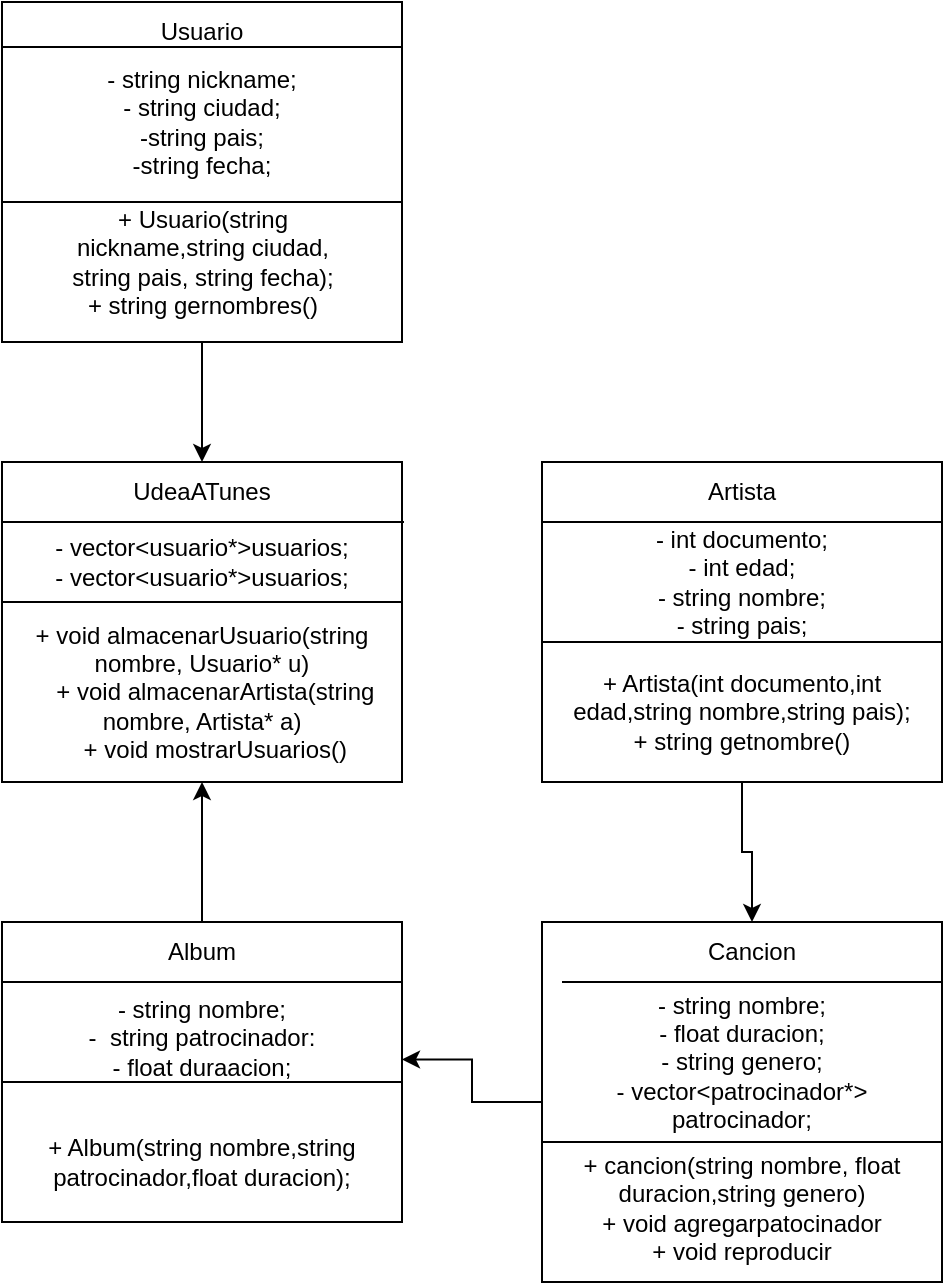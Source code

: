 <mxfile version="27.0.3">
  <diagram name="Página-1" id="mewPu_KN77g7gaSUnIGy">
    <mxGraphModel dx="1025" dy="417" grid="1" gridSize="10" guides="1" tooltips="1" connect="1" arrows="1" fold="1" page="1" pageScale="1" pageWidth="827" pageHeight="1169" math="0" shadow="0">
      <root>
        <mxCell id="0" />
        <mxCell id="1" parent="0" />
        <mxCell id="LiCzz8mnabV_Poh5ClE3-23" style="edgeStyle=orthogonalEdgeStyle;rounded=0;orthogonalLoop=1;jettySize=auto;html=1;entryX=0.5;entryY=0;entryDx=0;entryDy=0;" edge="1" parent="1" source="LiCzz8mnabV_Poh5ClE3-3" target="LiCzz8mnabV_Poh5ClE3-18">
          <mxGeometry relative="1" as="geometry" />
        </mxCell>
        <mxCell id="LiCzz8mnabV_Poh5ClE3-3" value="" style="rounded=0;whiteSpace=wrap;html=1;" vertex="1" parent="1">
          <mxGeometry x="290" y="60" width="200" height="170" as="geometry" />
        </mxCell>
        <mxCell id="LiCzz8mnabV_Poh5ClE3-4" value="Usuario" style="text;html=1;align=center;verticalAlign=middle;whiteSpace=wrap;rounded=0;" vertex="1" parent="1">
          <mxGeometry x="290" y="60" width="200" height="30" as="geometry" />
        </mxCell>
        <mxCell id="LiCzz8mnabV_Poh5ClE3-6" value="" style="endArrow=none;html=1;rounded=0;exitX=1;exitY=0.75;exitDx=0;exitDy=0;entryX=0;entryY=0.75;entryDx=0;entryDy=0;" edge="1" parent="1" source="LiCzz8mnabV_Poh5ClE3-4" target="LiCzz8mnabV_Poh5ClE3-4">
          <mxGeometry width="50" height="50" relative="1" as="geometry">
            <mxPoint x="390" y="430" as="sourcePoint" />
            <mxPoint x="440" y="380" as="targetPoint" />
          </mxGeometry>
        </mxCell>
        <mxCell id="LiCzz8mnabV_Poh5ClE3-13" value="- string nickname;&lt;div&gt;- string ciudad;&lt;/div&gt;&lt;div&gt;-string pais;&lt;/div&gt;&lt;div&gt;-string fecha;&lt;/div&gt;" style="text;html=1;align=center;verticalAlign=middle;whiteSpace=wrap;rounded=0;" vertex="1" parent="1">
          <mxGeometry x="290" y="80" width="200" height="80" as="geometry" />
        </mxCell>
        <mxCell id="LiCzz8mnabV_Poh5ClE3-15" value="" style="endArrow=none;html=1;rounded=0;entryX=1;entryY=1;entryDx=0;entryDy=0;exitX=0;exitY=1;exitDx=0;exitDy=0;" edge="1" parent="1" source="LiCzz8mnabV_Poh5ClE3-13" target="LiCzz8mnabV_Poh5ClE3-13">
          <mxGeometry width="50" height="50" relative="1" as="geometry">
            <mxPoint x="250" y="170" as="sourcePoint" />
            <mxPoint x="440" y="180" as="targetPoint" />
          </mxGeometry>
        </mxCell>
        <mxCell id="LiCzz8mnabV_Poh5ClE3-16" value="+ Usuario(string nickname,string ciudad, string pais, string fecha);&lt;div&gt;+ string gernombres()&lt;/div&gt;" style="text;html=1;align=center;verticalAlign=middle;whiteSpace=wrap;rounded=0;" vertex="1" parent="1">
          <mxGeometry x="317.5" y="160" width="145" height="60" as="geometry" />
        </mxCell>
        <mxCell id="LiCzz8mnabV_Poh5ClE3-17" value="" style="rounded=0;whiteSpace=wrap;html=1;" vertex="1" parent="1">
          <mxGeometry x="290" y="290" width="200" height="160" as="geometry" />
        </mxCell>
        <mxCell id="LiCzz8mnabV_Poh5ClE3-18" value="UdeaATunes" style="text;html=1;align=center;verticalAlign=middle;whiteSpace=wrap;rounded=0;" vertex="1" parent="1">
          <mxGeometry x="290" y="290" width="200" height="30" as="geometry" />
        </mxCell>
        <mxCell id="LiCzz8mnabV_Poh5ClE3-19" value="" style="endArrow=none;html=1;rounded=0;exitX=0;exitY=1;exitDx=0;exitDy=0;" edge="1" parent="1" source="LiCzz8mnabV_Poh5ClE3-18">
          <mxGeometry width="50" height="50" relative="1" as="geometry">
            <mxPoint x="390" y="350" as="sourcePoint" />
            <mxPoint x="491" y="320" as="targetPoint" />
          </mxGeometry>
        </mxCell>
        <mxCell id="LiCzz8mnabV_Poh5ClE3-20" value="- vector&amp;lt;usuario*&amp;gt;usuarios;&lt;div&gt;- vector&amp;lt;usuario*&amp;gt;usuarios;&lt;/div&gt;" style="text;html=1;align=center;verticalAlign=middle;whiteSpace=wrap;rounded=0;" vertex="1" parent="1">
          <mxGeometry x="290" y="320" width="200" height="40" as="geometry" />
        </mxCell>
        <mxCell id="LiCzz8mnabV_Poh5ClE3-21" value="" style="endArrow=none;html=1;rounded=0;exitX=0;exitY=1;exitDx=0;exitDy=0;entryX=1;entryY=1;entryDx=0;entryDy=0;" edge="1" parent="1" source="LiCzz8mnabV_Poh5ClE3-20" target="LiCzz8mnabV_Poh5ClE3-20">
          <mxGeometry width="50" height="50" relative="1" as="geometry">
            <mxPoint x="390" y="350" as="sourcePoint" />
            <mxPoint x="440" y="300" as="targetPoint" />
          </mxGeometry>
        </mxCell>
        <mxCell id="LiCzz8mnabV_Poh5ClE3-22" value="+ void almacenarUsuario(string nombre, Usuario* u)&#xa;    + void almacenarArtista(string nombre, Artista* a)&#xa;    + void mostrarUsuarios()" style="text;html=1;align=center;verticalAlign=middle;whiteSpace=wrap;rounded=0;" vertex="1" parent="1">
          <mxGeometry x="290" y="360" width="200" height="90" as="geometry" />
        </mxCell>
        <mxCell id="LiCzz8mnabV_Poh5ClE3-24" value="" style="rounded=0;whiteSpace=wrap;html=1;" vertex="1" parent="1">
          <mxGeometry x="290" y="520" width="200" height="150" as="geometry" />
        </mxCell>
        <mxCell id="LiCzz8mnabV_Poh5ClE3-32" style="edgeStyle=orthogonalEdgeStyle;rounded=0;orthogonalLoop=1;jettySize=auto;html=1;exitX=0.5;exitY=0;exitDx=0;exitDy=0;entryX=0.5;entryY=1;entryDx=0;entryDy=0;" edge="1" parent="1" source="LiCzz8mnabV_Poh5ClE3-25" target="LiCzz8mnabV_Poh5ClE3-22">
          <mxGeometry relative="1" as="geometry" />
        </mxCell>
        <mxCell id="LiCzz8mnabV_Poh5ClE3-25" value="Album" style="text;html=1;align=center;verticalAlign=middle;whiteSpace=wrap;rounded=0;" vertex="1" parent="1">
          <mxGeometry x="290" y="520" width="200" height="30" as="geometry" />
        </mxCell>
        <mxCell id="LiCzz8mnabV_Poh5ClE3-26" value="" style="endArrow=none;html=1;rounded=0;exitX=0;exitY=1;exitDx=0;exitDy=0;entryX=1;entryY=1;entryDx=0;entryDy=0;" edge="1" parent="1" source="LiCzz8mnabV_Poh5ClE3-25" target="LiCzz8mnabV_Poh5ClE3-25">
          <mxGeometry width="50" height="50" relative="1" as="geometry">
            <mxPoint x="390" y="550" as="sourcePoint" />
            <mxPoint x="440" y="500" as="targetPoint" />
          </mxGeometry>
        </mxCell>
        <mxCell id="LiCzz8mnabV_Poh5ClE3-27" value="- string nombre;&lt;div&gt;-&amp;nbsp; string patrocinador:&lt;/div&gt;&lt;div&gt;- float duraacion;&lt;/div&gt;" style="text;html=1;align=center;verticalAlign=middle;whiteSpace=wrap;rounded=0;" vertex="1" parent="1">
          <mxGeometry x="290" y="555" width="200" height="45" as="geometry" />
        </mxCell>
        <mxCell id="LiCzz8mnabV_Poh5ClE3-30" value="" style="endArrow=none;html=1;rounded=0;exitX=0;exitY=1;exitDx=0;exitDy=0;entryX=1;entryY=1;entryDx=0;entryDy=0;" edge="1" parent="1" source="LiCzz8mnabV_Poh5ClE3-27" target="LiCzz8mnabV_Poh5ClE3-27">
          <mxGeometry width="50" height="50" relative="1" as="geometry">
            <mxPoint x="390" y="550" as="sourcePoint" />
            <mxPoint x="440" y="500" as="targetPoint" />
          </mxGeometry>
        </mxCell>
        <mxCell id="LiCzz8mnabV_Poh5ClE3-31" value="+ Album(string nombre,string patrocinador,float duracion);" style="text;html=1;align=center;verticalAlign=middle;whiteSpace=wrap;rounded=0;" vertex="1" parent="1">
          <mxGeometry x="290" y="620" width="200" height="40" as="geometry" />
        </mxCell>
        <mxCell id="LiCzz8mnabV_Poh5ClE3-41" style="edgeStyle=orthogonalEdgeStyle;rounded=0;orthogonalLoop=1;jettySize=auto;html=1;entryX=1;entryY=0.75;entryDx=0;entryDy=0;" edge="1" parent="1" source="LiCzz8mnabV_Poh5ClE3-33" target="LiCzz8mnabV_Poh5ClE3-27">
          <mxGeometry relative="1" as="geometry" />
        </mxCell>
        <mxCell id="LiCzz8mnabV_Poh5ClE3-33" value="" style="rounded=0;whiteSpace=wrap;html=1;" vertex="1" parent="1">
          <mxGeometry x="560" y="520" width="200" height="180" as="geometry" />
        </mxCell>
        <mxCell id="LiCzz8mnabV_Poh5ClE3-34" value="Cancion" style="text;html=1;align=center;verticalAlign=middle;whiteSpace=wrap;rounded=0;" vertex="1" parent="1">
          <mxGeometry x="570" y="520" width="190" height="30" as="geometry" />
        </mxCell>
        <mxCell id="LiCzz8mnabV_Poh5ClE3-35" value="" style="endArrow=none;html=1;rounded=0;exitX=0;exitY=1;exitDx=0;exitDy=0;entryX=1;entryY=1;entryDx=0;entryDy=0;" edge="1" parent="1" source="LiCzz8mnabV_Poh5ClE3-34" target="LiCzz8mnabV_Poh5ClE3-34">
          <mxGeometry width="50" height="50" relative="1" as="geometry">
            <mxPoint x="390" y="570" as="sourcePoint" />
            <mxPoint x="440" y="520" as="targetPoint" />
          </mxGeometry>
        </mxCell>
        <mxCell id="LiCzz8mnabV_Poh5ClE3-36" value="- string nombre;&lt;div&gt;- float duracion;&lt;/div&gt;&lt;div&gt;- string genero;&lt;/div&gt;&lt;div&gt;- vector&amp;lt;patrocinador*&amp;gt; patrocinador;&lt;/div&gt;" style="text;html=1;align=center;verticalAlign=middle;whiteSpace=wrap;rounded=0;" vertex="1" parent="1">
          <mxGeometry x="560" y="550" width="200" height="80" as="geometry" />
        </mxCell>
        <mxCell id="LiCzz8mnabV_Poh5ClE3-37" value="" style="endArrow=none;html=1;rounded=0;exitX=0;exitY=1;exitDx=0;exitDy=0;entryX=1;entryY=1;entryDx=0;entryDy=0;" edge="1" parent="1" source="LiCzz8mnabV_Poh5ClE3-36" target="LiCzz8mnabV_Poh5ClE3-36">
          <mxGeometry width="50" height="50" relative="1" as="geometry">
            <mxPoint x="390" y="570" as="sourcePoint" />
            <mxPoint x="760" y="630" as="targetPoint" />
          </mxGeometry>
        </mxCell>
        <mxCell id="LiCzz8mnabV_Poh5ClE3-40" value="+ cancion(string nombre, float duracion,string genero)&lt;div&gt;+ void agregarpatocinador&lt;/div&gt;&lt;div&gt;+ void reproducir&lt;/div&gt;" style="text;html=1;align=center;verticalAlign=middle;whiteSpace=wrap;rounded=0;" vertex="1" parent="1">
          <mxGeometry x="560" y="625" width="200" height="75" as="geometry" />
        </mxCell>
        <mxCell id="LiCzz8mnabV_Poh5ClE3-42" value="" style="rounded=0;whiteSpace=wrap;html=1;" vertex="1" parent="1">
          <mxGeometry x="560" y="290" width="200" height="160" as="geometry" />
        </mxCell>
        <mxCell id="LiCzz8mnabV_Poh5ClE3-45" value="Artista" style="text;html=1;align=center;verticalAlign=middle;whiteSpace=wrap;rounded=0;" vertex="1" parent="1">
          <mxGeometry x="560" y="290" width="200" height="30" as="geometry" />
        </mxCell>
        <mxCell id="LiCzz8mnabV_Poh5ClE3-46" value="" style="endArrow=none;html=1;rounded=0;entryX=0;entryY=1;entryDx=0;entryDy=0;exitX=1;exitY=1;exitDx=0;exitDy=0;" edge="1" parent="1" source="LiCzz8mnabV_Poh5ClE3-45" target="LiCzz8mnabV_Poh5ClE3-45">
          <mxGeometry width="50" height="50" relative="1" as="geometry">
            <mxPoint x="390" y="470" as="sourcePoint" />
            <mxPoint x="440" y="420" as="targetPoint" />
          </mxGeometry>
        </mxCell>
        <mxCell id="LiCzz8mnabV_Poh5ClE3-47" value="- int documento;&lt;div&gt;- int edad;&lt;/div&gt;&lt;div&gt;- string nombre;&lt;/div&gt;&lt;div&gt;- string pais;&lt;/div&gt;" style="text;html=1;align=center;verticalAlign=middle;whiteSpace=wrap;rounded=0;" vertex="1" parent="1">
          <mxGeometry x="560" y="320" width="200" height="60" as="geometry" />
        </mxCell>
        <mxCell id="LiCzz8mnabV_Poh5ClE3-48" value="" style="endArrow=none;html=1;rounded=0;entryX=0;entryY=1;entryDx=0;entryDy=0;exitX=1;exitY=1;exitDx=0;exitDy=0;" edge="1" parent="1" source="LiCzz8mnabV_Poh5ClE3-47" target="LiCzz8mnabV_Poh5ClE3-47">
          <mxGeometry width="50" height="50" relative="1" as="geometry">
            <mxPoint x="390" y="470" as="sourcePoint" />
            <mxPoint x="440" y="420" as="targetPoint" />
          </mxGeometry>
        </mxCell>
        <mxCell id="LiCzz8mnabV_Poh5ClE3-51" style="edgeStyle=orthogonalEdgeStyle;rounded=0;orthogonalLoop=1;jettySize=auto;html=1;entryX=0.5;entryY=0;entryDx=0;entryDy=0;" edge="1" parent="1" source="LiCzz8mnabV_Poh5ClE3-49" target="LiCzz8mnabV_Poh5ClE3-34">
          <mxGeometry relative="1" as="geometry" />
        </mxCell>
        <mxCell id="LiCzz8mnabV_Poh5ClE3-49" value="+ Artista(int documento,int edad,string nombre,string pais);&lt;div&gt;+ string getnombre()&lt;/div&gt;" style="text;html=1;align=center;verticalAlign=middle;whiteSpace=wrap;rounded=0;" vertex="1" parent="1">
          <mxGeometry x="560" y="380" width="200" height="70" as="geometry" />
        </mxCell>
      </root>
    </mxGraphModel>
  </diagram>
</mxfile>
